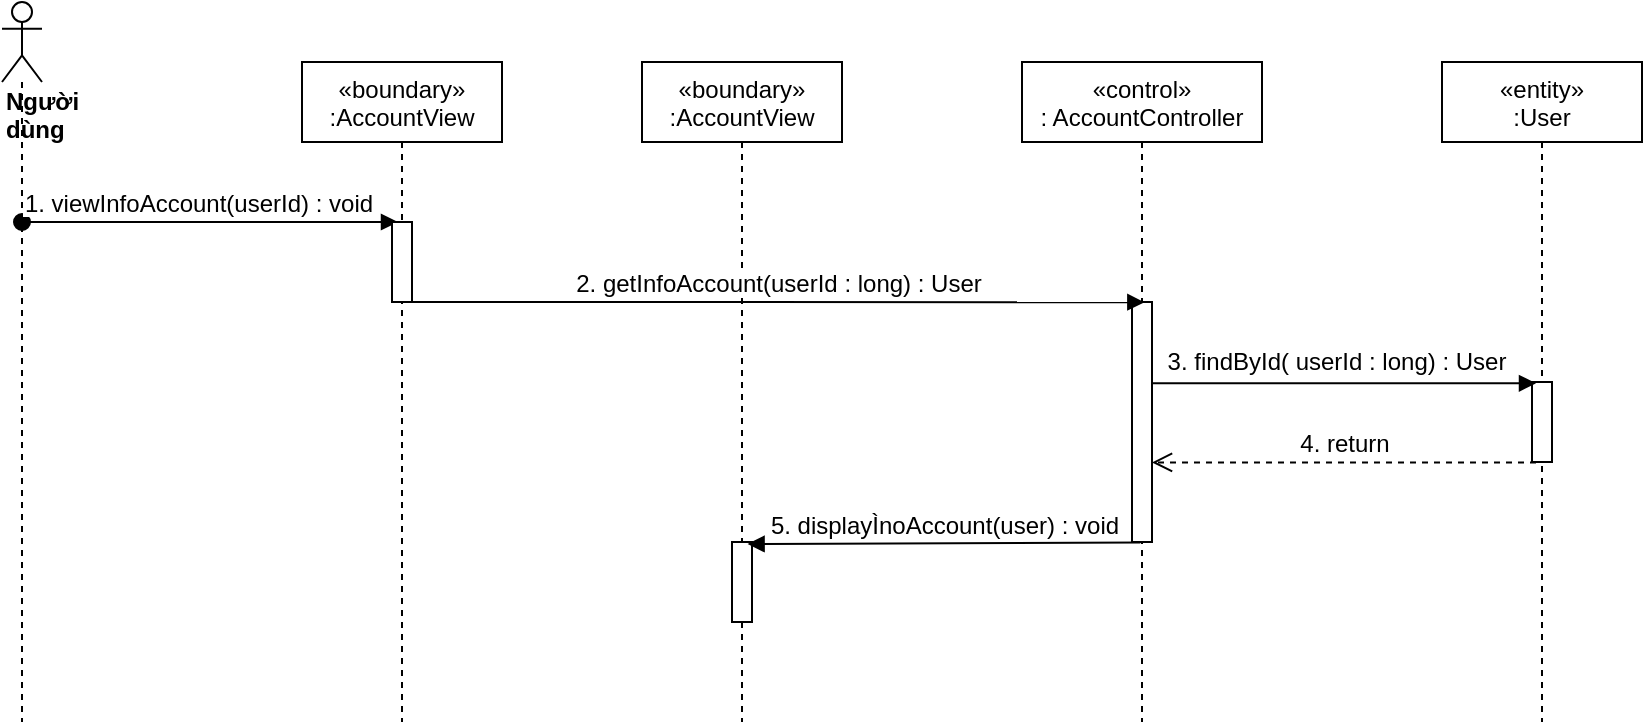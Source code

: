 <mxfile version="14.8.2" type="device"><diagram id="kgpKYQtTHZ0yAKxKKP6v" name="Page-1"><mxGraphModel dx="1038" dy="521" grid="1" gridSize="10" guides="1" tooltips="1" connect="1" arrows="1" fold="1" page="1" pageScale="1" pageWidth="850" pageHeight="1100" math="0" shadow="0"><root><mxCell id="0"/><mxCell id="1" parent="0"/><mxCell id="SNDt7kqNZVffYL-7BvIK-1" value="«boundary»&#10;:AccountView" style="shape=umlLifeline;perimeter=lifelinePerimeter;container=1;collapsible=0;recursiveResize=0;rounded=0;shadow=0;strokeWidth=1;" parent="1" vertex="1"><mxGeometry x="420" y="80" width="100" height="330" as="geometry"/></mxCell><mxCell id="SNDt7kqNZVffYL-7BvIK-2" value="" style="points=[];perimeter=orthogonalPerimeter;rounded=0;shadow=0;strokeWidth=1;" parent="SNDt7kqNZVffYL-7BvIK-1" vertex="1"><mxGeometry x="45" y="240" width="10" height="40" as="geometry"/></mxCell><mxCell id="SNDt7kqNZVffYL-7BvIK-3" value="«control»&#10;: AccountController" style="shape=umlLifeline;perimeter=lifelinePerimeter;container=1;collapsible=0;recursiveResize=0;rounded=0;shadow=0;strokeWidth=1;" parent="1" vertex="1"><mxGeometry x="610" y="80" width="120" height="330" as="geometry"/></mxCell><mxCell id="SNDt7kqNZVffYL-7BvIK-4" value="" style="points=[];perimeter=orthogonalPerimeter;rounded=0;shadow=0;strokeWidth=1;" parent="SNDt7kqNZVffYL-7BvIK-3" vertex="1"><mxGeometry x="55" y="120" width="10" height="120" as="geometry"/></mxCell><mxCell id="SNDt7kqNZVffYL-7BvIK-5" value="&lt;div&gt;&lt;b&gt;Người dùng&lt;/b&gt;&lt;/div&gt;" style="shape=umlLifeline;participant=umlActor;perimeter=lifelinePerimeter;whiteSpace=wrap;html=1;container=1;collapsible=0;recursiveResize=0;verticalAlign=top;spacingTop=36;outlineConnect=0;align=left;" parent="1" vertex="1"><mxGeometry x="100" y="50" width="20" height="360" as="geometry"/></mxCell><mxCell id="SNDt7kqNZVffYL-7BvIK-6" value="1. viewInfoAccount(userId) : void" style="verticalAlign=bottom;startArrow=oval;endArrow=block;startSize=8;shadow=0;strokeWidth=1;entryX=0.3;entryY=0;entryDx=0;entryDy=0;entryPerimeter=0;fontSize=12;" parent="1" source="SNDt7kqNZVffYL-7BvIK-5" target="gS5c9Oqfvh1klFf9r9cA-2" edge="1"><mxGeometry x="-0.06" relative="1" as="geometry"><mxPoint x="100" y="170" as="sourcePoint"/><mxPoint as="offset"/><mxPoint x="240" y="163" as="targetPoint"/></mxGeometry></mxCell><mxCell id="SNDt7kqNZVffYL-7BvIK-7" value="«entity»&#10;:User" style="shape=umlLifeline;perimeter=lifelinePerimeter;container=1;collapsible=0;recursiveResize=0;rounded=0;shadow=0;strokeWidth=1;" parent="1" vertex="1"><mxGeometry x="820" y="80" width="100" height="330" as="geometry"/></mxCell><mxCell id="SNDt7kqNZVffYL-7BvIK-8" value="" style="points=[];perimeter=orthogonalPerimeter;rounded=0;shadow=0;strokeWidth=1;" parent="SNDt7kqNZVffYL-7BvIK-7" vertex="1"><mxGeometry x="45" y="160" width="10" height="40" as="geometry"/></mxCell><mxCell id="SNDt7kqNZVffYL-7BvIK-9" value="&lt;font style=&quot;font-size: 12px&quot;&gt;2. getInfoAccount(userId : long) : User&lt;/font&gt;" style="html=1;verticalAlign=bottom;endArrow=block;entryX=0.617;entryY=0.001;entryDx=0;entryDy=0;entryPerimeter=0;exitX=1;exitY=1;exitDx=0;exitDy=0;exitPerimeter=0;" parent="1" source="gS5c9Oqfvh1klFf9r9cA-2" target="SNDt7kqNZVffYL-7BvIK-4" edge="1"><mxGeometry width="80" relative="1" as="geometry"><mxPoint x="500" y="200" as="sourcePoint"/><mxPoint x="500" y="210" as="targetPoint"/></mxGeometry></mxCell><mxCell id="SNDt7kqNZVffYL-7BvIK-10" value="" style="html=1;verticalAlign=bottom;endArrow=block;entryX=0.2;entryY=0.017;entryDx=0;entryDy=0;entryPerimeter=0;" parent="1" source="SNDt7kqNZVffYL-7BvIK-4" target="SNDt7kqNZVffYL-7BvIK-8" edge="1"><mxGeometry width="80" relative="1" as="geometry"><mxPoint x="609" y="221.68" as="sourcePoint"/><mxPoint x="770" y="222" as="targetPoint"/></mxGeometry></mxCell><mxCell id="SNDt7kqNZVffYL-7BvIK-11" value="&lt;font style=&quot;font-size: 12px&quot;&gt;3. findById( userId : long) : User&lt;/font&gt;" style="edgeLabel;html=1;align=center;verticalAlign=middle;resizable=0;points=[];" parent="SNDt7kqNZVffYL-7BvIK-10" vertex="1" connectable="0"><mxGeometry x="-0.077" y="4" relative="1" as="geometry"><mxPoint x="3" y="-7" as="offset"/></mxGeometry></mxCell><mxCell id="SNDt7kqNZVffYL-7BvIK-14" value="&lt;font style=&quot;font-size: 12px&quot;&gt;4. return&lt;/font&gt;" style="html=1;verticalAlign=bottom;endArrow=open;dashed=1;endSize=8;exitX=0.2;exitY=1.006;exitDx=0;exitDy=0;exitPerimeter=0;" parent="1" source="SNDt7kqNZVffYL-7BvIK-8" target="SNDt7kqNZVffYL-7BvIK-4" edge="1"><mxGeometry relative="1" as="geometry"><mxPoint x="845" y="261.015" as="sourcePoint"/><mxPoint x="610" y="261.015" as="targetPoint"/></mxGeometry></mxCell><mxCell id="gS5c9Oqfvh1klFf9r9cA-1" value="«boundary»&#10;:AccountView" style="shape=umlLifeline;perimeter=lifelinePerimeter;container=1;collapsible=0;recursiveResize=0;rounded=0;shadow=0;strokeWidth=1;" parent="1" vertex="1"><mxGeometry x="250" y="80" width="100" height="330" as="geometry"/></mxCell><mxCell id="gS5c9Oqfvh1klFf9r9cA-2" value="" style="points=[];perimeter=orthogonalPerimeter;rounded=0;shadow=0;strokeWidth=1;" parent="gS5c9Oqfvh1klFf9r9cA-1" vertex="1"><mxGeometry x="45" y="80" width="10" height="40" as="geometry"/></mxCell><mxCell id="AYBca9CkAb_WzLtmL6vD-1" value="&lt;font style=&quot;font-size: 12px&quot;&gt;5. displayÌnoAccount(user) : void&lt;/font&gt;" style="html=1;verticalAlign=bottom;endArrow=block;exitX=0.42;exitY=1.002;exitDx=0;exitDy=0;exitPerimeter=0;entryX=0.78;entryY=0.025;entryDx=0;entryDy=0;entryPerimeter=0;" parent="1" source="SNDt7kqNZVffYL-7BvIK-4" target="SNDt7kqNZVffYL-7BvIK-2" edge="1"><mxGeometry width="80" relative="1" as="geometry"><mxPoint x="490" y="270" as="sourcePoint"/><mxPoint x="480" y="320" as="targetPoint"/></mxGeometry></mxCell></root></mxGraphModel></diagram></mxfile>